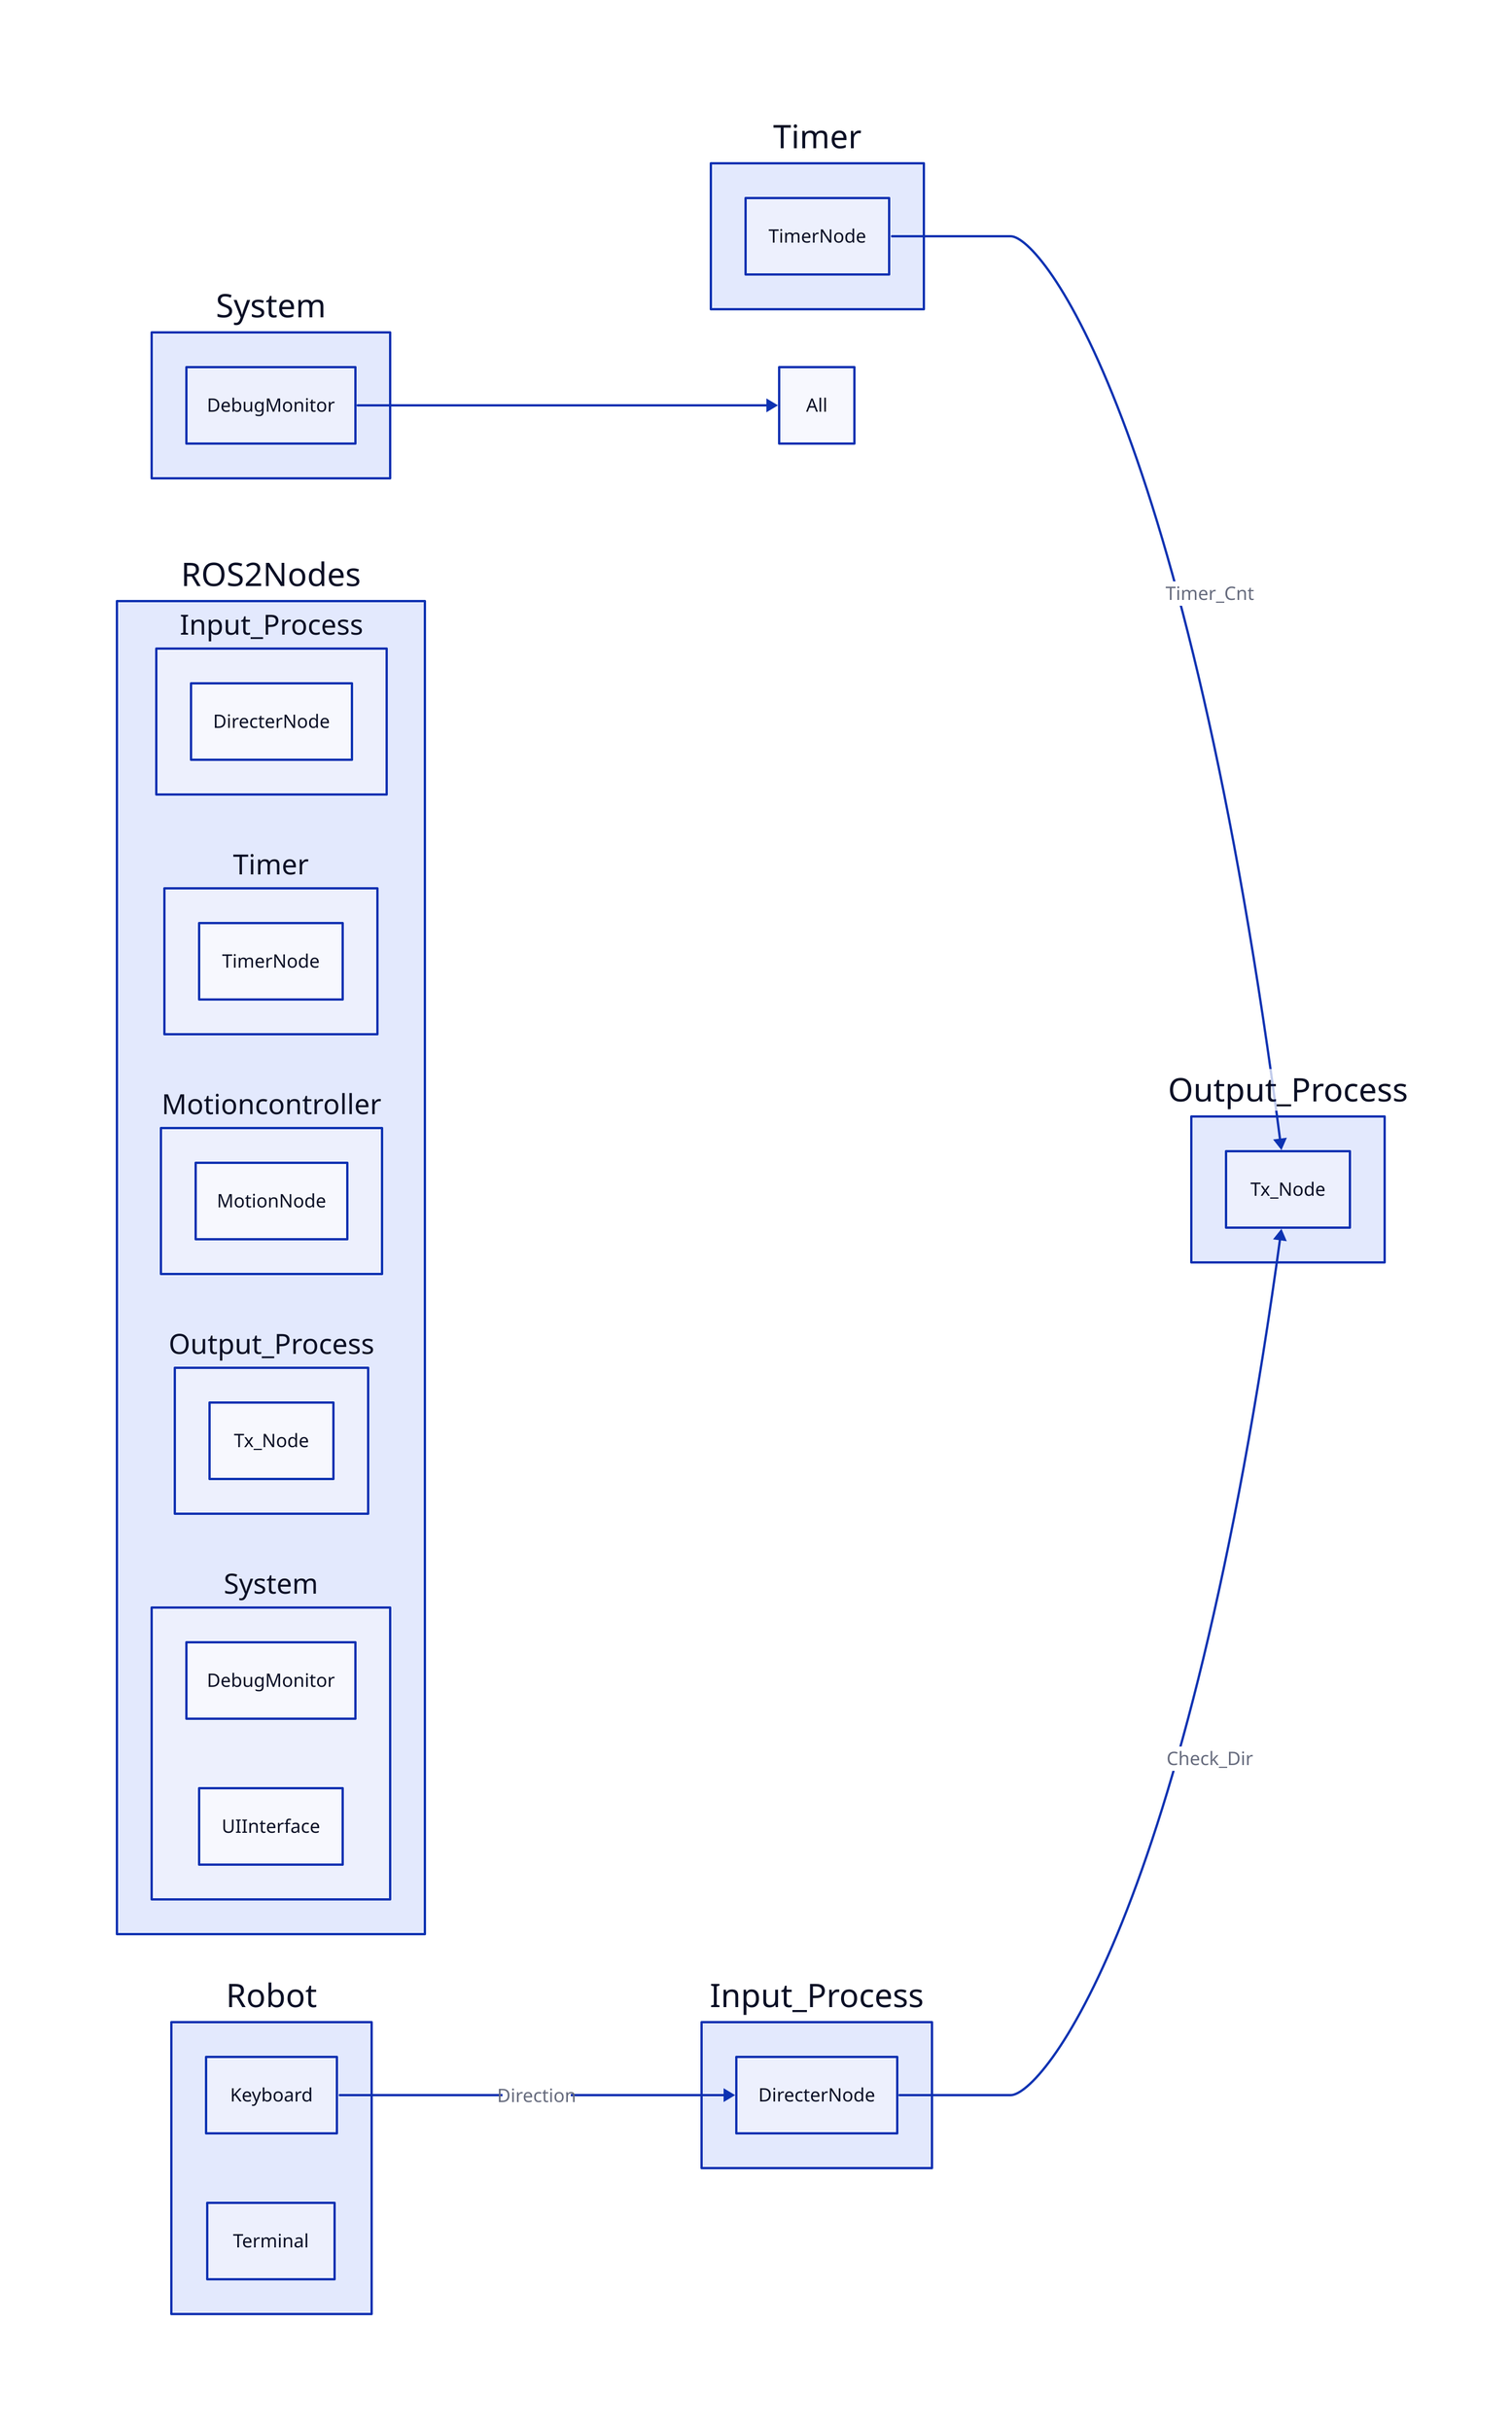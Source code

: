 direction: right

Robot {
    Keyboard
    Terminal
}

ROS2Nodes {
  Input_Process {
    DirecterNode
  }
  
  Timer {
    TimerNode
  }

  Motioncontroller {
    MotionNode
  }


  Output_Process {
    Tx_Node
  }

  System {
    DebugMonitor
    UIInterface
  }
}

#message flow
Robot.Keyboard -> Input_Process.DirecterNode : Direction

Timer.TimerNode -> Output_Process.Tx_Node : Timer_Cnt
Input_Process.DirecterNode -> Output_Process.Tx_Node : Check_Dir


#Display
#System.UIInterface -> PlanningNodes.GameStateManager
System.DebugMonitor -> All